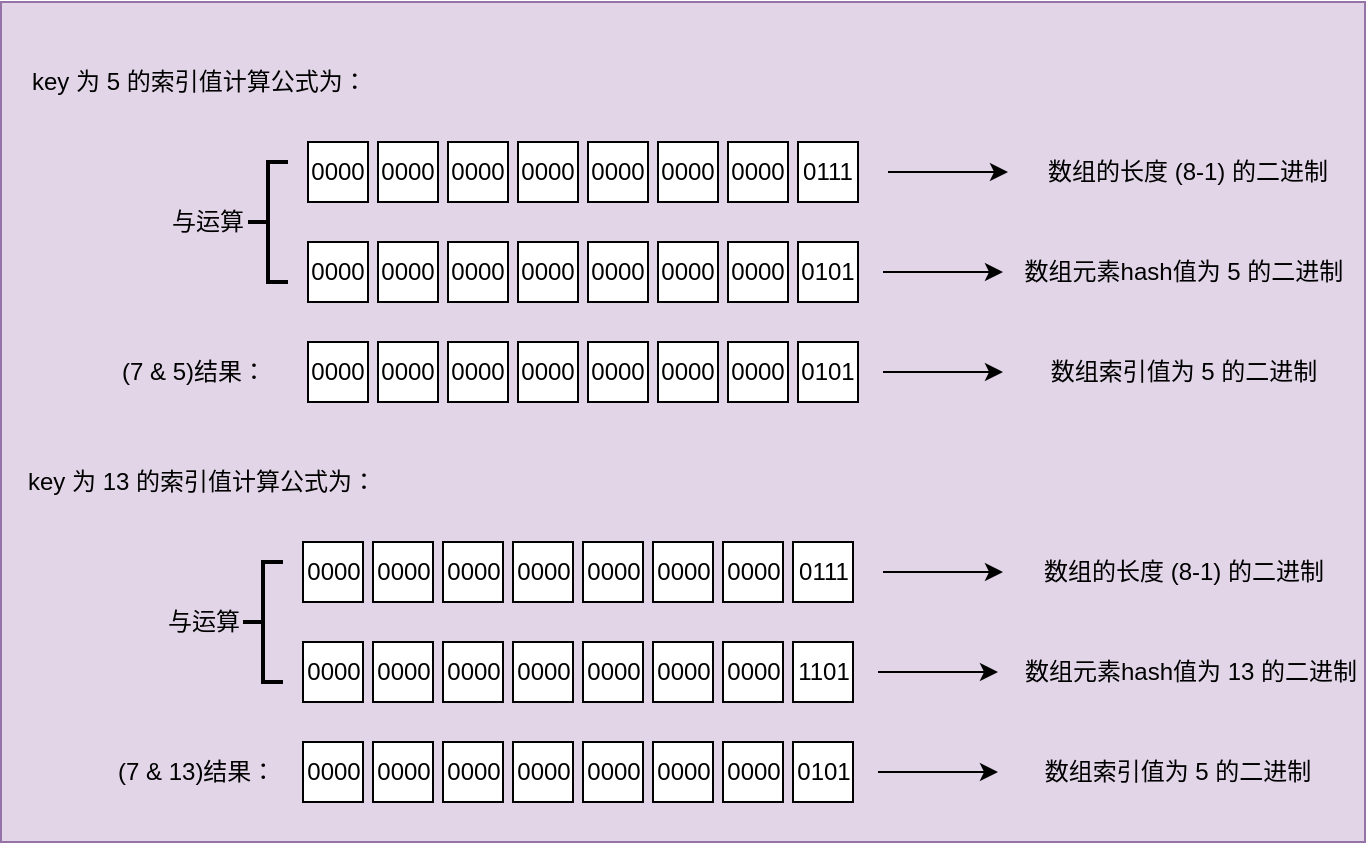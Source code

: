 <mxfile version="12.2.2" type="device" pages="1"><diagram id="qsUnoQjPldkyL_NxQQLo" name="Page-1"><mxGraphModel dx="1072" dy="1961" grid="1" gridSize="10" guides="1" tooltips="1" connect="1" arrows="1" fold="1" page="1" pageScale="1" pageWidth="827" pageHeight="1169" math="0" shadow="0"><root><mxCell id="0"/><mxCell id="1" parent="0"/><mxCell id="5xl7OHJJH9L53SAam1Mc-69" value="" style="rounded=0;whiteSpace=wrap;html=1;fillColor=#e1d5e7;strokeColor=#9673a6;" parent="1" vertex="1"><mxGeometry x="41.5" y="-140" width="682" height="420" as="geometry"/></mxCell><mxCell id="5xl7OHJJH9L53SAam1Mc-1" value="key 为 5 的索引值计算公式为：" style="text;html=1;resizable=0;points=[];autosize=1;align=left;verticalAlign=top;spacingTop=-4;" parent="1" vertex="1"><mxGeometry x="55" y="-110" width="180" height="20" as="geometry"/></mxCell><mxCell id="5xl7OHJJH9L53SAam1Mc-2" value="0000" style="rounded=0;whiteSpace=wrap;html=1;" parent="1" vertex="1"><mxGeometry x="195" y="-20" width="30" height="30" as="geometry"/></mxCell><mxCell id="5xl7OHJJH9L53SAam1Mc-3" value="0000" style="rounded=0;whiteSpace=wrap;html=1;" parent="1" vertex="1"><mxGeometry x="230" y="-20" width="30" height="30" as="geometry"/></mxCell><mxCell id="5xl7OHJJH9L53SAam1Mc-4" value="0000" style="rounded=0;whiteSpace=wrap;html=1;" parent="1" vertex="1"><mxGeometry x="265" y="-20" width="30" height="30" as="geometry"/></mxCell><mxCell id="5xl7OHJJH9L53SAam1Mc-5" value="0000" style="rounded=0;whiteSpace=wrap;html=1;" parent="1" vertex="1"><mxGeometry x="300" y="-20" width="30" height="30" as="geometry"/></mxCell><mxCell id="5xl7OHJJH9L53SAam1Mc-6" value="0000" style="rounded=0;whiteSpace=wrap;html=1;" parent="1" vertex="1"><mxGeometry x="335" y="-20" width="30" height="30" as="geometry"/></mxCell><mxCell id="5xl7OHJJH9L53SAam1Mc-7" value="0000" style="rounded=0;whiteSpace=wrap;html=1;" parent="1" vertex="1"><mxGeometry x="370" y="-20" width="30" height="30" as="geometry"/></mxCell><mxCell id="5xl7OHJJH9L53SAam1Mc-8" value="0000" style="rounded=0;whiteSpace=wrap;html=1;" parent="1" vertex="1"><mxGeometry x="405" y="-20" width="30" height="30" as="geometry"/></mxCell><mxCell id="5xl7OHJJH9L53SAam1Mc-9" value="0101" style="rounded=0;whiteSpace=wrap;html=1;" parent="1" vertex="1"><mxGeometry x="440" y="-20" width="30" height="30" as="geometry"/></mxCell><mxCell id="5xl7OHJJH9L53SAam1Mc-10" value="0000" style="rounded=0;whiteSpace=wrap;html=1;" parent="1" vertex="1"><mxGeometry x="195" y="-70" width="30" height="30" as="geometry"/></mxCell><mxCell id="5xl7OHJJH9L53SAam1Mc-11" value="0000" style="rounded=0;whiteSpace=wrap;html=1;" parent="1" vertex="1"><mxGeometry x="230" y="-70" width="30" height="30" as="geometry"/></mxCell><mxCell id="5xl7OHJJH9L53SAam1Mc-12" value="0000" style="rounded=0;whiteSpace=wrap;html=1;" parent="1" vertex="1"><mxGeometry x="265" y="-70" width="30" height="30" as="geometry"/></mxCell><mxCell id="5xl7OHJJH9L53SAam1Mc-13" value="0000" style="rounded=0;whiteSpace=wrap;html=1;" parent="1" vertex="1"><mxGeometry x="300" y="-70" width="30" height="30" as="geometry"/></mxCell><mxCell id="5xl7OHJJH9L53SAam1Mc-14" value="0000" style="rounded=0;whiteSpace=wrap;html=1;" parent="1" vertex="1"><mxGeometry x="335" y="-70" width="30" height="30" as="geometry"/></mxCell><mxCell id="5xl7OHJJH9L53SAam1Mc-15" value="0000" style="rounded=0;whiteSpace=wrap;html=1;" parent="1" vertex="1"><mxGeometry x="370" y="-70" width="30" height="30" as="geometry"/></mxCell><mxCell id="5xl7OHJJH9L53SAam1Mc-16" value="0000" style="rounded=0;whiteSpace=wrap;html=1;" parent="1" vertex="1"><mxGeometry x="405" y="-70" width="30" height="30" as="geometry"/></mxCell><mxCell id="5xl7OHJJH9L53SAam1Mc-17" value="0111" style="rounded=0;whiteSpace=wrap;html=1;" parent="1" vertex="1"><mxGeometry x="440" y="-70" width="30" height="30" as="geometry"/></mxCell><mxCell id="5xl7OHJJH9L53SAam1Mc-18" value="" style="strokeWidth=2;html=1;shape=mxgraph.flowchart.annotation_2;align=left;labelPosition=right;pointerEvents=1;" parent="1" vertex="1"><mxGeometry x="165" y="-60" width="20" height="60" as="geometry"/></mxCell><mxCell id="5xl7OHJJH9L53SAam1Mc-19" value="与运算" style="text;html=1;resizable=0;points=[];autosize=1;align=left;verticalAlign=top;spacingTop=-4;" parent="1" vertex="1"><mxGeometry x="125" y="-40" width="50" height="20" as="geometry"/></mxCell><mxCell id="5xl7OHJJH9L53SAam1Mc-20" value="0000" style="rounded=0;whiteSpace=wrap;html=1;" parent="1" vertex="1"><mxGeometry x="195" y="30" width="30" height="30" as="geometry"/></mxCell><mxCell id="5xl7OHJJH9L53SAam1Mc-21" value="0000" style="rounded=0;whiteSpace=wrap;html=1;" parent="1" vertex="1"><mxGeometry x="230" y="30" width="30" height="30" as="geometry"/></mxCell><mxCell id="5xl7OHJJH9L53SAam1Mc-22" value="0000" style="rounded=0;whiteSpace=wrap;html=1;" parent="1" vertex="1"><mxGeometry x="265" y="30" width="30" height="30" as="geometry"/></mxCell><mxCell id="5xl7OHJJH9L53SAam1Mc-23" value="0000" style="rounded=0;whiteSpace=wrap;html=1;" parent="1" vertex="1"><mxGeometry x="300" y="30" width="30" height="30" as="geometry"/></mxCell><mxCell id="5xl7OHJJH9L53SAam1Mc-24" value="0000" style="rounded=0;whiteSpace=wrap;html=1;" parent="1" vertex="1"><mxGeometry x="335" y="30" width="30" height="30" as="geometry"/></mxCell><mxCell id="5xl7OHJJH9L53SAam1Mc-25" value="0000" style="rounded=0;whiteSpace=wrap;html=1;" parent="1" vertex="1"><mxGeometry x="370" y="30" width="30" height="30" as="geometry"/></mxCell><mxCell id="5xl7OHJJH9L53SAam1Mc-26" value="0000" style="rounded=0;whiteSpace=wrap;html=1;" parent="1" vertex="1"><mxGeometry x="405" y="30" width="30" height="30" as="geometry"/></mxCell><mxCell id="5xl7OHJJH9L53SAam1Mc-27" value="0101" style="rounded=0;whiteSpace=wrap;html=1;" parent="1" vertex="1"><mxGeometry x="440" y="30" width="30" height="30" as="geometry"/></mxCell><mxCell id="5xl7OHJJH9L53SAam1Mc-28" value="(7 &amp;amp; 5)结果：" style="text;html=1;resizable=0;points=[];autosize=1;align=left;verticalAlign=top;spacingTop=-4;" parent="1" vertex="1"><mxGeometry x="100" y="35" width="90" height="20" as="geometry"/></mxCell><mxCell id="5xl7OHJJH9L53SAam1Mc-29" value="" style="endArrow=classic;html=1;" parent="1" edge="1"><mxGeometry width="50" height="50" relative="1" as="geometry"><mxPoint x="485" y="-55" as="sourcePoint"/><mxPoint x="545" y="-55" as="targetPoint"/></mxGeometry></mxCell><mxCell id="5xl7OHJJH9L53SAam1Mc-30" value="&lt;span style=&quot;text-align: left&quot;&gt;数组的长度 (8-1&lt;/span&gt;&lt;span style=&quot;text-align: left&quot;&gt;) 的二进制&lt;/span&gt;" style="text;html=1;strokeColor=none;fillColor=none;align=center;verticalAlign=middle;whiteSpace=wrap;rounded=0;" parent="1" vertex="1"><mxGeometry x="560" y="-65" width="150" height="20" as="geometry"/></mxCell><mxCell id="5xl7OHJJH9L53SAam1Mc-31" value="" style="endArrow=classic;html=1;" parent="1" edge="1"><mxGeometry width="50" height="50" relative="1" as="geometry"><mxPoint x="482.5" y="-5" as="sourcePoint"/><mxPoint x="542.5" y="-5" as="targetPoint"/></mxGeometry></mxCell><mxCell id="5xl7OHJJH9L53SAam1Mc-32" value="&lt;span style=&quot;text-align: left&quot;&gt;数组元素hash值为 5&amp;nbsp;&lt;/span&gt;&lt;span style=&quot;text-align: left&quot;&gt;的二进制&lt;/span&gt;" style="text;html=1;strokeColor=none;fillColor=none;align=center;verticalAlign=middle;whiteSpace=wrap;rounded=0;" parent="1" vertex="1"><mxGeometry x="548.5" y="-15" width="168" height="20" as="geometry"/></mxCell><mxCell id="5xl7OHJJH9L53SAam1Mc-33" value="" style="endArrow=classic;html=1;" parent="1" edge="1"><mxGeometry width="50" height="50" relative="1" as="geometry"><mxPoint x="482.5" y="45" as="sourcePoint"/><mxPoint x="542.5" y="45" as="targetPoint"/></mxGeometry></mxCell><mxCell id="5xl7OHJJH9L53SAam1Mc-34" value="&lt;span style=&quot;text-align: left&quot;&gt;数组索引值为 5 的二进制&lt;/span&gt;" style="text;html=1;strokeColor=none;fillColor=none;align=center;verticalAlign=middle;whiteSpace=wrap;rounded=0;" parent="1" vertex="1"><mxGeometry x="557.5" y="35" width="150" height="20" as="geometry"/></mxCell><mxCell id="5xl7OHJJH9L53SAam1Mc-35" value="key 为 13 的索引值计算公式为：" style="text;html=1;resizable=0;points=[];autosize=1;align=left;verticalAlign=top;spacingTop=-4;" parent="1" vertex="1"><mxGeometry x="52.5" y="90" width="190" height="20" as="geometry"/></mxCell><mxCell id="5xl7OHJJH9L53SAam1Mc-36" value="0000" style="rounded=0;whiteSpace=wrap;html=1;" parent="1" vertex="1"><mxGeometry x="192.5" y="180" width="30" height="30" as="geometry"/></mxCell><mxCell id="5xl7OHJJH9L53SAam1Mc-37" value="0000" style="rounded=0;whiteSpace=wrap;html=1;" parent="1" vertex="1"><mxGeometry x="227.5" y="180" width="30" height="30" as="geometry"/></mxCell><mxCell id="5xl7OHJJH9L53SAam1Mc-38" value="0000" style="rounded=0;whiteSpace=wrap;html=1;" parent="1" vertex="1"><mxGeometry x="262.5" y="180" width="30" height="30" as="geometry"/></mxCell><mxCell id="5xl7OHJJH9L53SAam1Mc-39" value="0000" style="rounded=0;whiteSpace=wrap;html=1;" parent="1" vertex="1"><mxGeometry x="297.5" y="180" width="30" height="30" as="geometry"/></mxCell><mxCell id="5xl7OHJJH9L53SAam1Mc-40" value="0000" style="rounded=0;whiteSpace=wrap;html=1;" parent="1" vertex="1"><mxGeometry x="332.5" y="180" width="30" height="30" as="geometry"/></mxCell><mxCell id="5xl7OHJJH9L53SAam1Mc-41" value="0000" style="rounded=0;whiteSpace=wrap;html=1;" parent="1" vertex="1"><mxGeometry x="367.5" y="180" width="30" height="30" as="geometry"/></mxCell><mxCell id="5xl7OHJJH9L53SAam1Mc-42" value="0000" style="rounded=0;whiteSpace=wrap;html=1;" parent="1" vertex="1"><mxGeometry x="402.5" y="180" width="30" height="30" as="geometry"/></mxCell><mxCell id="5xl7OHJJH9L53SAam1Mc-43" value="1101" style="rounded=0;whiteSpace=wrap;html=1;" parent="1" vertex="1"><mxGeometry x="437.5" y="180" width="30" height="30" as="geometry"/></mxCell><mxCell id="5xl7OHJJH9L53SAam1Mc-44" value="0000" style="rounded=0;whiteSpace=wrap;html=1;" parent="1" vertex="1"><mxGeometry x="192.5" y="130" width="30" height="30" as="geometry"/></mxCell><mxCell id="5xl7OHJJH9L53SAam1Mc-45" value="0000" style="rounded=0;whiteSpace=wrap;html=1;" parent="1" vertex="1"><mxGeometry x="227.5" y="130" width="30" height="30" as="geometry"/></mxCell><mxCell id="5xl7OHJJH9L53SAam1Mc-46" value="0000" style="rounded=0;whiteSpace=wrap;html=1;" parent="1" vertex="1"><mxGeometry x="262.5" y="130" width="30" height="30" as="geometry"/></mxCell><mxCell id="5xl7OHJJH9L53SAam1Mc-47" value="0000" style="rounded=0;whiteSpace=wrap;html=1;" parent="1" vertex="1"><mxGeometry x="297.5" y="130" width="30" height="30" as="geometry"/></mxCell><mxCell id="5xl7OHJJH9L53SAam1Mc-48" value="0000" style="rounded=0;whiteSpace=wrap;html=1;" parent="1" vertex="1"><mxGeometry x="332.5" y="130" width="30" height="30" as="geometry"/></mxCell><mxCell id="5xl7OHJJH9L53SAam1Mc-49" value="0000" style="rounded=0;whiteSpace=wrap;html=1;" parent="1" vertex="1"><mxGeometry x="367.5" y="130" width="30" height="30" as="geometry"/></mxCell><mxCell id="5xl7OHJJH9L53SAam1Mc-50" value="0000" style="rounded=0;whiteSpace=wrap;html=1;" parent="1" vertex="1"><mxGeometry x="402.5" y="130" width="30" height="30" as="geometry"/></mxCell><mxCell id="5xl7OHJJH9L53SAam1Mc-51" value="0111" style="rounded=0;whiteSpace=wrap;html=1;" parent="1" vertex="1"><mxGeometry x="437.5" y="130" width="30" height="30" as="geometry"/></mxCell><mxCell id="5xl7OHJJH9L53SAam1Mc-52" value="" style="strokeWidth=2;html=1;shape=mxgraph.flowchart.annotation_2;align=left;labelPosition=right;pointerEvents=1;" parent="1" vertex="1"><mxGeometry x="162.5" y="140" width="20" height="60" as="geometry"/></mxCell><mxCell id="5xl7OHJJH9L53SAam1Mc-53" value="与运算" style="text;html=1;resizable=0;points=[];autosize=1;align=left;verticalAlign=top;spacingTop=-4;" parent="1" vertex="1"><mxGeometry x="122.5" y="160" width="50" height="20" as="geometry"/></mxCell><mxCell id="5xl7OHJJH9L53SAam1Mc-54" value="0000" style="rounded=0;whiteSpace=wrap;html=1;" parent="1" vertex="1"><mxGeometry x="192.5" y="230" width="30" height="30" as="geometry"/></mxCell><mxCell id="5xl7OHJJH9L53SAam1Mc-55" value="0000" style="rounded=0;whiteSpace=wrap;html=1;" parent="1" vertex="1"><mxGeometry x="227.5" y="230" width="30" height="30" as="geometry"/></mxCell><mxCell id="5xl7OHJJH9L53SAam1Mc-56" value="0000" style="rounded=0;whiteSpace=wrap;html=1;" parent="1" vertex="1"><mxGeometry x="262.5" y="230" width="30" height="30" as="geometry"/></mxCell><mxCell id="5xl7OHJJH9L53SAam1Mc-57" value="0000" style="rounded=0;whiteSpace=wrap;html=1;" parent="1" vertex="1"><mxGeometry x="297.5" y="230" width="30" height="30" as="geometry"/></mxCell><mxCell id="5xl7OHJJH9L53SAam1Mc-58" value="0000" style="rounded=0;whiteSpace=wrap;html=1;" parent="1" vertex="1"><mxGeometry x="332.5" y="230" width="30" height="30" as="geometry"/></mxCell><mxCell id="5xl7OHJJH9L53SAam1Mc-59" value="0000" style="rounded=0;whiteSpace=wrap;html=1;" parent="1" vertex="1"><mxGeometry x="367.5" y="230" width="30" height="30" as="geometry"/></mxCell><mxCell id="5xl7OHJJH9L53SAam1Mc-60" value="0000" style="rounded=0;whiteSpace=wrap;html=1;" parent="1" vertex="1"><mxGeometry x="402.5" y="230" width="30" height="30" as="geometry"/></mxCell><mxCell id="5xl7OHJJH9L53SAam1Mc-61" value="0101" style="rounded=0;whiteSpace=wrap;html=1;" parent="1" vertex="1"><mxGeometry x="437.5" y="230" width="30" height="30" as="geometry"/></mxCell><mxCell id="5xl7OHJJH9L53SAam1Mc-62" value="(7 &amp;amp; 13)结果：" style="text;html=1;resizable=0;points=[];autosize=1;align=left;verticalAlign=top;spacingTop=-4;" parent="1" vertex="1"><mxGeometry x="97.5" y="235" width="90" height="20" as="geometry"/></mxCell><mxCell id="5xl7OHJJH9L53SAam1Mc-63" value="" style="endArrow=classic;html=1;" parent="1" edge="1"><mxGeometry width="50" height="50" relative="1" as="geometry"><mxPoint x="482.5" y="145" as="sourcePoint"/><mxPoint x="542.5" y="145" as="targetPoint"/></mxGeometry></mxCell><mxCell id="5xl7OHJJH9L53SAam1Mc-64" value="&lt;span style=&quot;text-align: left&quot;&gt;数组的长度 (8-1&lt;/span&gt;&lt;span style=&quot;text-align: left&quot;&gt;) 的二进制&lt;/span&gt;" style="text;html=1;strokeColor=none;fillColor=none;align=center;verticalAlign=middle;whiteSpace=wrap;rounded=0;" parent="1" vertex="1"><mxGeometry x="557.5" y="135" width="150" height="20" as="geometry"/></mxCell><mxCell id="5xl7OHJJH9L53SAam1Mc-65" value="" style="endArrow=classic;html=1;" parent="1" edge="1"><mxGeometry width="50" height="50" relative="1" as="geometry"><mxPoint x="480" y="195" as="sourcePoint"/><mxPoint x="540" y="195" as="targetPoint"/></mxGeometry></mxCell><mxCell id="5xl7OHJJH9L53SAam1Mc-66" value="&lt;span style=&quot;text-align: left&quot;&gt;数组元素hash值为 13&amp;nbsp;&lt;/span&gt;&lt;span style=&quot;text-align: left&quot;&gt;的二进制&lt;/span&gt;" style="text;html=1;strokeColor=none;fillColor=none;align=center;verticalAlign=middle;whiteSpace=wrap;rounded=0;" parent="1" vertex="1"><mxGeometry x="548.5" y="185" width="175" height="20" as="geometry"/></mxCell><mxCell id="5xl7OHJJH9L53SAam1Mc-67" value="" style="endArrow=classic;html=1;" parent="1" edge="1"><mxGeometry width="50" height="50" relative="1" as="geometry"><mxPoint x="480" y="245" as="sourcePoint"/><mxPoint x="540" y="245" as="targetPoint"/></mxGeometry></mxCell><mxCell id="5xl7OHJJH9L53SAam1Mc-68" value="&lt;span style=&quot;text-align: left&quot;&gt;数组索引值为 5&amp;nbsp;&lt;/span&gt;&lt;span style=&quot;text-align: left&quot;&gt;的二进制&lt;/span&gt;" style="text;html=1;strokeColor=none;fillColor=none;align=center;verticalAlign=middle;whiteSpace=wrap;rounded=0;" parent="1" vertex="1"><mxGeometry x="555" y="235" width="150" height="20" as="geometry"/></mxCell></root></mxGraphModel></diagram></mxfile>
